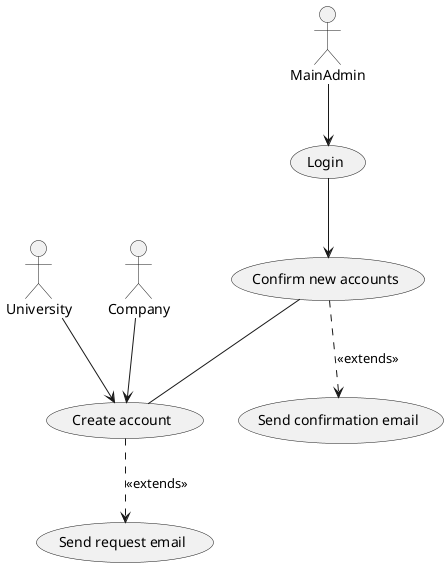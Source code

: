 @startuml
University-->(Create account)
Company -->(Create account)
MainAdmin-->(Login)
(Login) --> (Confirm new accounts)
(Confirm new accounts)..>(Send confirmation email):<<extends>>
(Confirm new accounts)--(Create account)
(Create account) ..>(Send request email):<<extends>>
@enduml
